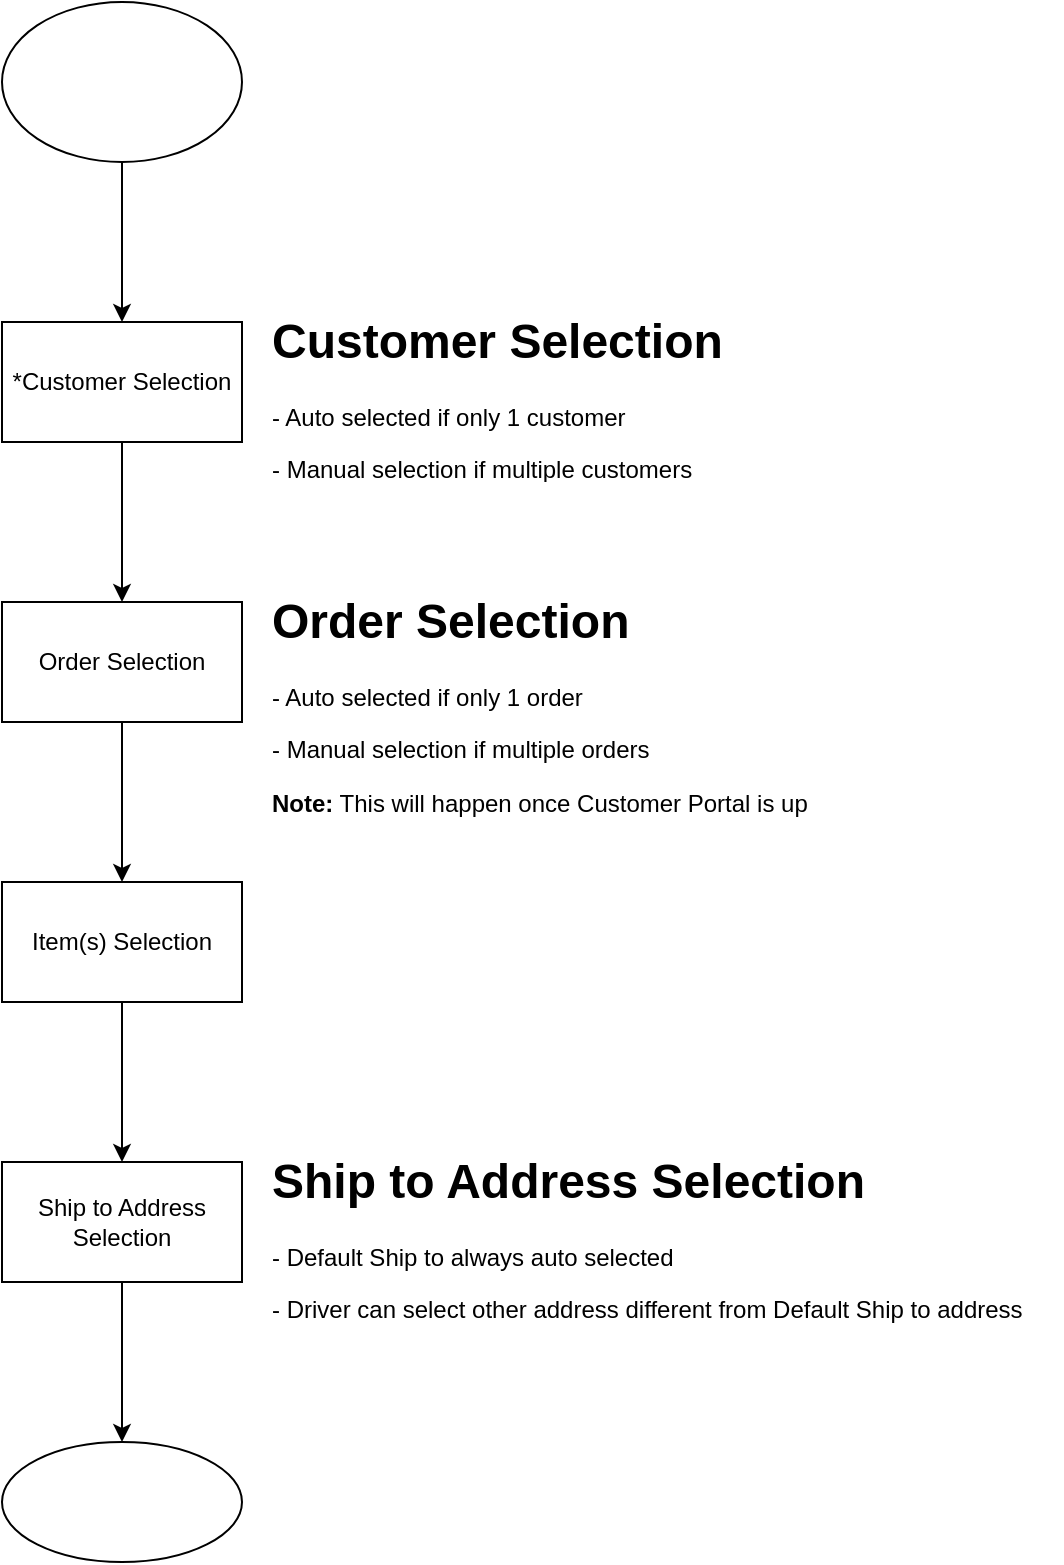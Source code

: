 <mxfile version="17.5.0" type="device"><diagram id="SLbV8b9AP44IZAeClA5-" name="Page-1"><mxGraphModel dx="1422" dy="738" grid="1" gridSize="10" guides="1" tooltips="1" connect="1" arrows="1" fold="1" page="1" pageScale="1" pageWidth="1654" pageHeight="2336" math="0" shadow="0"><root><mxCell id="0"/><mxCell id="1" parent="0"/><mxCell id="ir_Bzh7lsjJDvMzeKTKG-1" value="" style="edgeStyle=orthogonalEdgeStyle;rounded=0;orthogonalLoop=1;jettySize=auto;html=1;" edge="1" parent="1" source="ir_Bzh7lsjJDvMzeKTKG-2" target="ir_Bzh7lsjJDvMzeKTKG-4"><mxGeometry relative="1" as="geometry"/></mxCell><mxCell id="ir_Bzh7lsjJDvMzeKTKG-2" value="*Customer Selection" style="whiteSpace=wrap;html=1;" vertex="1" parent="1"><mxGeometry x="330" y="410" width="120" height="60" as="geometry"/></mxCell><mxCell id="ir_Bzh7lsjJDvMzeKTKG-3" value="" style="edgeStyle=orthogonalEdgeStyle;rounded=0;orthogonalLoop=1;jettySize=auto;html=1;" edge="1" parent="1" source="ir_Bzh7lsjJDvMzeKTKG-4" target="ir_Bzh7lsjJDvMzeKTKG-8"><mxGeometry relative="1" as="geometry"/></mxCell><mxCell id="ir_Bzh7lsjJDvMzeKTKG-4" value="Order Selection" style="whiteSpace=wrap;html=1;" vertex="1" parent="1"><mxGeometry x="330" y="550" width="120" height="60" as="geometry"/></mxCell><mxCell id="ir_Bzh7lsjJDvMzeKTKG-5" value="&lt;h1&gt;Customer Selection&lt;/h1&gt;&lt;p&gt;- Auto selected if only 1 customer&amp;nbsp;&lt;/p&gt;&lt;p&gt;- Manual selection if multiple customers&lt;/p&gt;" style="text;html=1;strokeColor=none;fillColor=none;spacing=5;spacingTop=-20;whiteSpace=wrap;overflow=hidden;rounded=0;" vertex="1" parent="1"><mxGeometry x="460" y="400" width="250" height="90" as="geometry"/></mxCell><mxCell id="ir_Bzh7lsjJDvMzeKTKG-6" value="&lt;h1&gt;Order Selection&lt;/h1&gt;&lt;p&gt;- Auto selected if only 1 order&lt;/p&gt;&lt;p&gt;- Manual selection if multiple orders&lt;/p&gt;&lt;p&gt;&lt;b&gt;Note:&lt;/b&gt; This will happen once Customer Portal is up&lt;/p&gt;" style="text;html=1;strokeColor=none;fillColor=none;spacing=5;spacingTop=-20;whiteSpace=wrap;overflow=hidden;rounded=0;" vertex="1" parent="1"><mxGeometry x="460" y="540" width="290" height="120" as="geometry"/></mxCell><mxCell id="ir_Bzh7lsjJDvMzeKTKG-7" value="" style="edgeStyle=orthogonalEdgeStyle;rounded=0;orthogonalLoop=1;jettySize=auto;html=1;" edge="1" parent="1" source="ir_Bzh7lsjJDvMzeKTKG-8" target="ir_Bzh7lsjJDvMzeKTKG-9"><mxGeometry relative="1" as="geometry"/></mxCell><mxCell id="ir_Bzh7lsjJDvMzeKTKG-8" value="Item(s) Selection" style="whiteSpace=wrap;html=1;" vertex="1" parent="1"><mxGeometry x="330" y="690" width="120" height="60" as="geometry"/></mxCell><mxCell id="ir_Bzh7lsjJDvMzeKTKG-14" value="" style="edgeStyle=orthogonalEdgeStyle;rounded=0;orthogonalLoop=1;jettySize=auto;html=1;" edge="1" parent="1" source="ir_Bzh7lsjJDvMzeKTKG-9" target="ir_Bzh7lsjJDvMzeKTKG-13"><mxGeometry relative="1" as="geometry"/></mxCell><mxCell id="ir_Bzh7lsjJDvMzeKTKG-9" value="Ship to Address Selection" style="whiteSpace=wrap;html=1;" vertex="1" parent="1"><mxGeometry x="330" y="830" width="120" height="60" as="geometry"/></mxCell><mxCell id="ir_Bzh7lsjJDvMzeKTKG-10" value="&lt;h1&gt;Ship to Address Selection&lt;/h1&gt;&lt;p&gt;- Default Ship to always auto selected&lt;/p&gt;&lt;p&gt;- Driver can select other address different from Default Ship to address&lt;/p&gt;&lt;p&gt;&lt;br&gt;&lt;/p&gt;&lt;p&gt;&lt;br&gt;&lt;/p&gt;" style="text;html=1;strokeColor=none;fillColor=none;spacing=5;spacingTop=-20;whiteSpace=wrap;overflow=hidden;rounded=0;" vertex="1" parent="1"><mxGeometry x="460" y="820" width="400" height="100" as="geometry"/></mxCell><mxCell id="ir_Bzh7lsjJDvMzeKTKG-12" value="" style="edgeStyle=orthogonalEdgeStyle;rounded=0;orthogonalLoop=1;jettySize=auto;html=1;" edge="1" parent="1" source="ir_Bzh7lsjJDvMzeKTKG-11" target="ir_Bzh7lsjJDvMzeKTKG-2"><mxGeometry relative="1" as="geometry"/></mxCell><mxCell id="ir_Bzh7lsjJDvMzeKTKG-11" value="" style="ellipse;whiteSpace=wrap;html=1;" vertex="1" parent="1"><mxGeometry x="330" y="250" width="120" height="80" as="geometry"/></mxCell><mxCell id="ir_Bzh7lsjJDvMzeKTKG-13" value="" style="ellipse;whiteSpace=wrap;html=1;" vertex="1" parent="1"><mxGeometry x="330" y="970" width="120" height="60" as="geometry"/></mxCell></root></mxGraphModel></diagram></mxfile>
